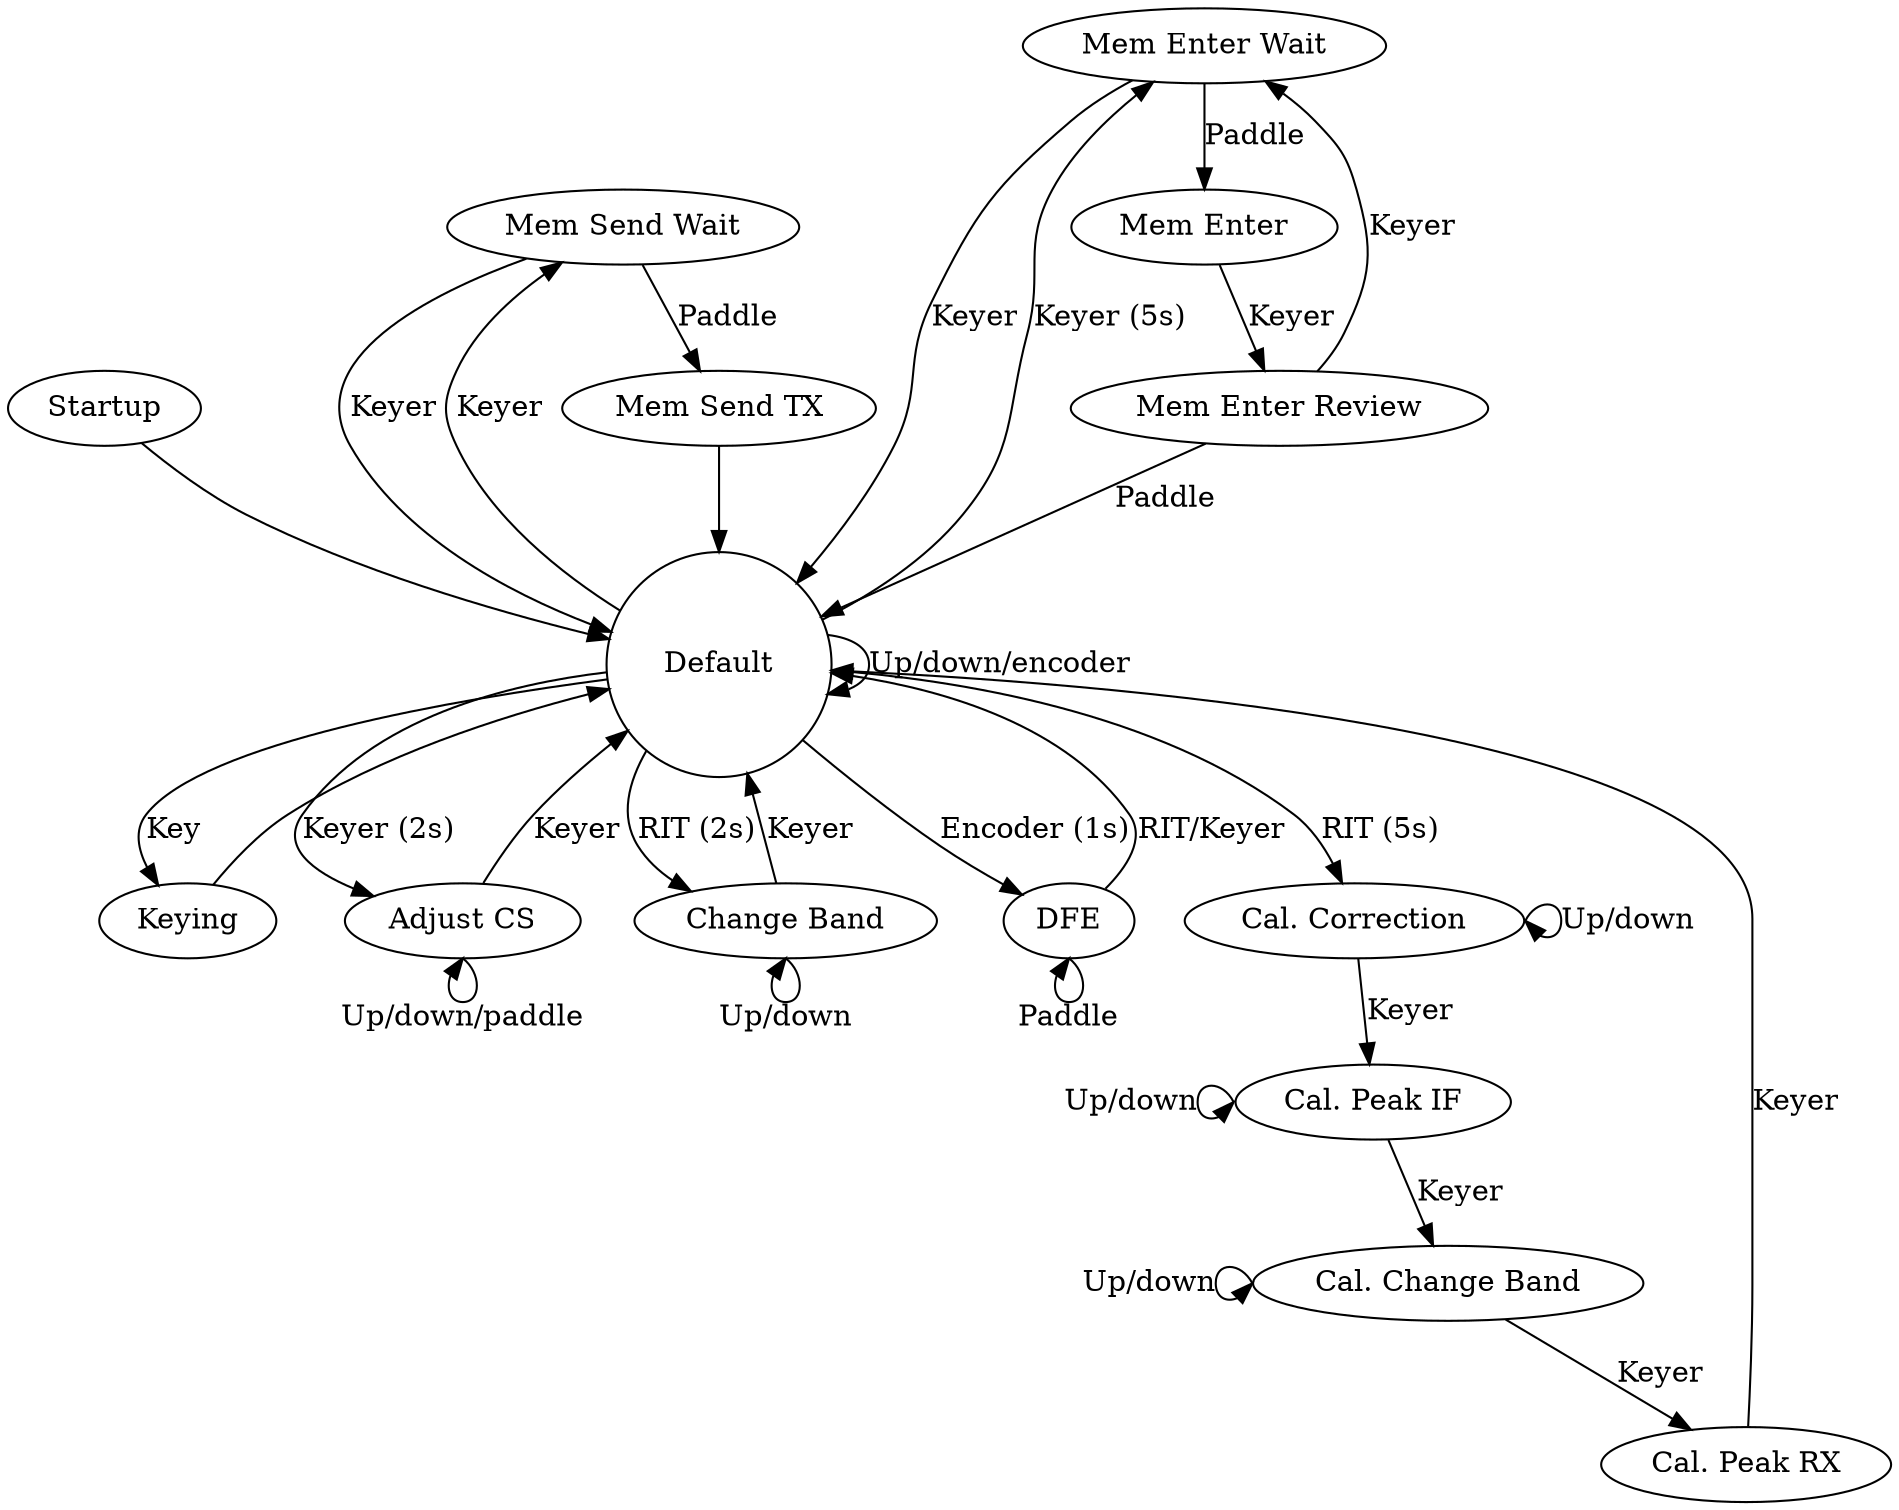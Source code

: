 digraph {
	startup[label="Startup"];
	default[label="Default", width=1.5, height=1.5];
	keying[label="Keying"];
	adjust_cs[label="Adjust CS"];
	change_band[label="Change Band"];
	dfe[label="DFE"];
	mem_send_wait[label="Mem Send Wait"];
	mem_send_tx[label="Mem Send TX"];
	mem_enter_wait[label="Mem Enter Wait"];
	mem_enter[label="Mem Enter"];
	mem_enter_review[label="Mem Enter Review"];
	cal_correction[label="Cal. Correction"];
	cal_peak_if[label="Cal. Peak IF"];
	cal_change_band[label="Cal. Change Band"];
	cal_peak_rx[label="Cal. Peak RX"];

	startup -> default;

	default -> default [label="Up/down/encoder"];

	default -> keying [label="Key"];
	keying -> default;

	default -> adjust_cs [label="Keyer (2s)"];
	adjust_cs:s -> adjust_cs:s [label="Up/down/paddle"];
	adjust_cs -> default [label="Keyer"];

	default -> change_band [label="RIT (2s)"];
	change_band:s -> change_band:s [label="Up/down"];
	change_band -> default [label="Keyer"];

	default -> dfe [label="Encoder (1s)"];
	dfe:s -> dfe:s [label="Paddle"];
	dfe -> default [label="RIT/Keyer"];

	default -> mem_send_wait [label="Keyer", constraint=false];
	mem_send_wait -> default [label="Keyer"];
	mem_send_wait -> mem_send_tx [label="Paddle"];
	mem_send_tx -> default;

	default -> mem_enter_wait [label="Keyer (5s)", constraint=false];
	mem_enter_wait -> default [label="Keyer"];
	mem_enter_wait -> mem_enter [label="Paddle"];
	mem_enter -> mem_enter_review [label="Keyer"];
	mem_enter_review -> mem_enter_wait [label="Keyer"];
	mem_enter_review -> default [label="Paddle"];

	default -> cal_correction [label="RIT (5s)"];
	cal_correction:e -> cal_correction:e [label="Up/down"];
	cal_correction -> cal_peak_if [label="Keyer"];
	cal_peak_if:w -> cal_peak_if:w [label="Up/down"];
	cal_peak_if -> cal_change_band [label="Keyer"];
	cal_change_band:w -> cal_change_band:w [label="Up/down"];
	cal_change_band -> cal_peak_rx [label="Keyer"];
	cal_peak_rx -> default [label="Keyer"];
}
